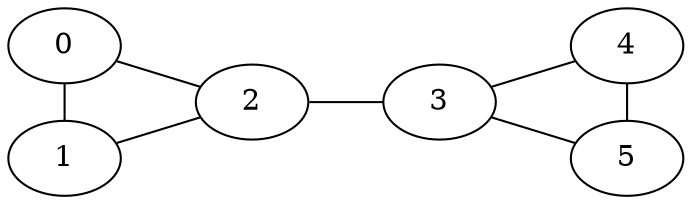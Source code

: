 graph {
    0 -- 1
    0 -- 2
    1 -- 2
    2 -- 3
    3 -- 4
    3 -- 5
    4 -- 5
    rankdir="LR"

    { rank="same"; 0 1 }
    { rank="same"; 2 }
    { rank="same"; 3 }
    { rank="same"; 4 5 }
}
